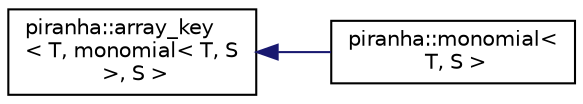 digraph "Graphical Class Hierarchy"
{
  edge [fontname="Helvetica",fontsize="10",labelfontname="Helvetica",labelfontsize="10"];
  node [fontname="Helvetica",fontsize="10",shape=record];
  rankdir="LR";
  Node0 [label="piranha::array_key\l\< T, monomial\< T, S\l \>, S \>",height=0.2,width=0.4,color="black", fillcolor="white", style="filled",URL="$classpiranha_1_1array__key.html"];
  Node0 -> Node1 [dir="back",color="midnightblue",fontsize="10",style="solid",fontname="Helvetica"];
  Node1 [label="piranha::monomial\<\l T, S \>",height=0.2,width=0.4,color="black", fillcolor="white", style="filled",URL="$classpiranha_1_1monomial.html",tooltip="Monomial class. "];
}
